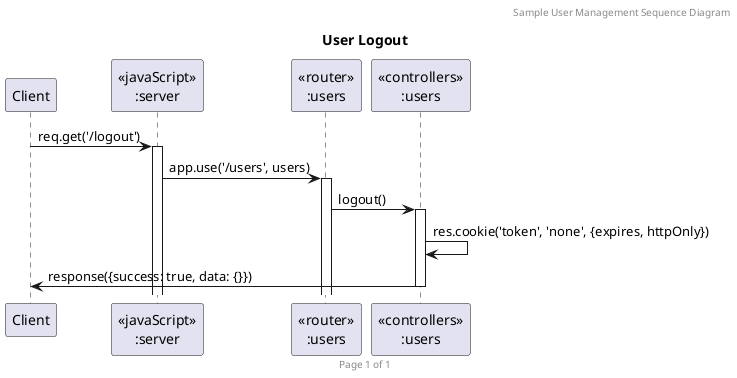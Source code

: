 @startuml Campground (User Logout)

header Sample User Management Sequence Diagram
footer Page %page% of %lastpage%
title "User Logout"

participant "Client" as client
participant "<<javaScript>>\n:server" as server
participant "<<router>>\n:users" as routerUsers
participant "<<controllers>>\n:users" as controllersUsers

client->server ++: req.get('/logout')
server->routerUsers ++: app.use('/users', users)
routerUsers -> controllersUsers ++: logout()

controllersUsers -> controllersUsers : res.cookie('token', 'none', {expires, httpOnly})
controllersUsers->client --: response({success: true, data: {}})

@enduml
